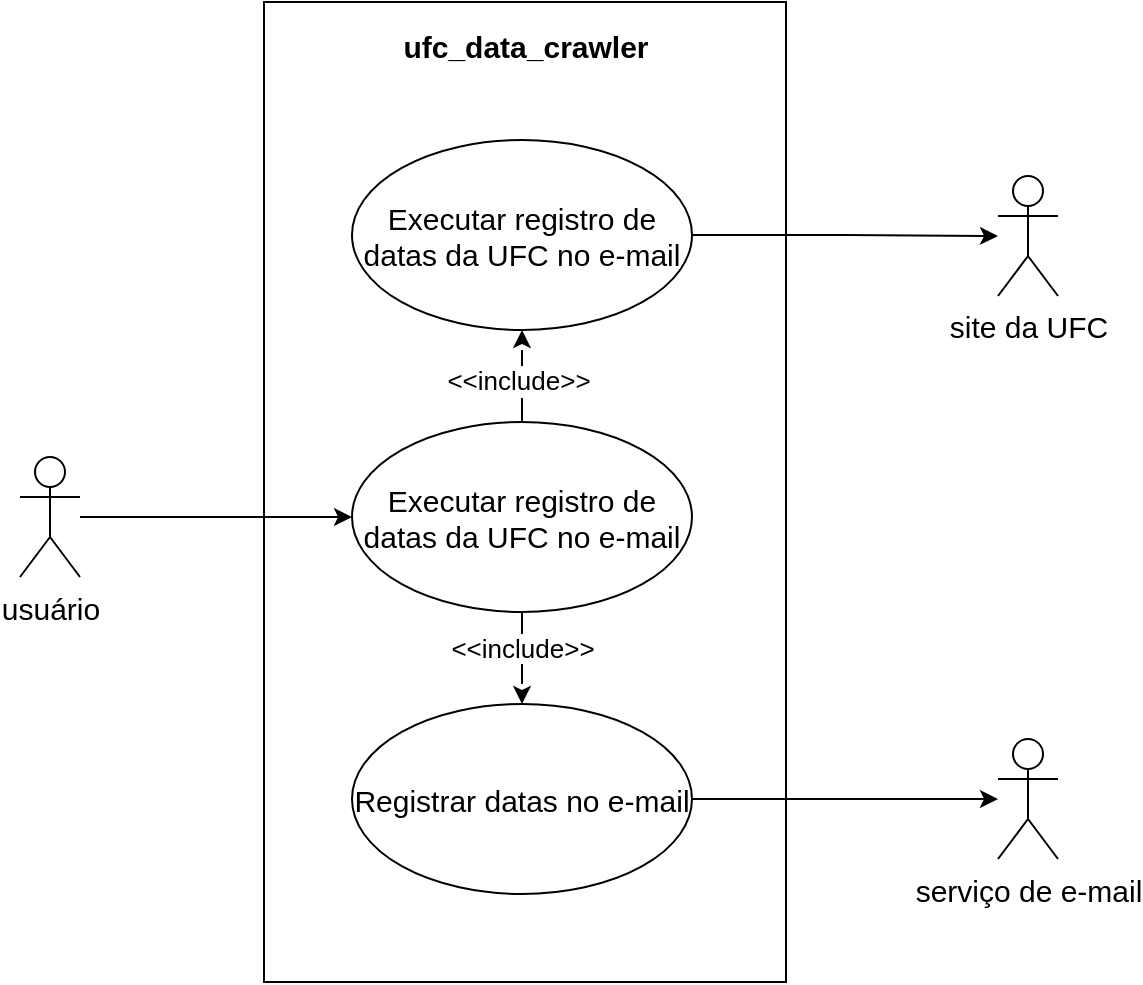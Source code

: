 <mxfile version="21.7.5" type="device">
  <diagram name="Página-1" id="PTi4OOtpOOI2t1gRGnpw">
    <mxGraphModel dx="476" dy="749" grid="0" gridSize="10" guides="1" tooltips="1" connect="1" arrows="1" fold="1" page="0" pageScale="1" pageWidth="827" pageHeight="1169" math="0" shadow="0">
      <root>
        <mxCell id="0" />
        <mxCell id="1" parent="0" />
        <mxCell id="RKo-ZpW2EVdhrHUmOvBE-2" value="" style="rounded=0;whiteSpace=wrap;html=1;" vertex="1" parent="1">
          <mxGeometry x="185" y="56" width="261" height="490" as="geometry" />
        </mxCell>
        <mxCell id="RKo-ZpW2EVdhrHUmOvBE-8" style="edgeStyle=orthogonalEdgeStyle;rounded=0;orthogonalLoop=1;jettySize=auto;html=1;entryX=0;entryY=0.5;entryDx=0;entryDy=0;" edge="1" parent="1" source="RKo-ZpW2EVdhrHUmOvBE-1" target="RKo-ZpW2EVdhrHUmOvBE-3">
          <mxGeometry relative="1" as="geometry" />
        </mxCell>
        <mxCell id="RKo-ZpW2EVdhrHUmOvBE-1" value="&lt;font style=&quot;font-size: 15px;&quot;&gt;usuário&lt;/font&gt;" style="shape=umlActor;verticalLabelPosition=bottom;verticalAlign=top;html=1;" vertex="1" parent="1">
          <mxGeometry x="63" y="283.5" width="30" height="60" as="geometry" />
        </mxCell>
        <mxCell id="RKo-ZpW2EVdhrHUmOvBE-5" value="" style="edgeStyle=orthogonalEdgeStyle;rounded=0;orthogonalLoop=1;jettySize=auto;html=1;dashed=1;dashPattern=12 12;" edge="1" parent="1" source="RKo-ZpW2EVdhrHUmOvBE-3" target="RKo-ZpW2EVdhrHUmOvBE-4">
          <mxGeometry relative="1" as="geometry" />
        </mxCell>
        <mxCell id="RKo-ZpW2EVdhrHUmOvBE-6" value="&lt;font style=&quot;font-size: 13px;&quot;&gt;&amp;lt;&amp;lt;include&amp;gt;&amp;gt;&lt;/font&gt;" style="edgeLabel;html=1;align=center;verticalAlign=middle;resizable=0;points=[];" vertex="1" connectable="0" parent="RKo-ZpW2EVdhrHUmOvBE-5">
          <mxGeometry x="-0.242" relative="1" as="geometry">
            <mxPoint as="offset" />
          </mxGeometry>
        </mxCell>
        <mxCell id="RKo-ZpW2EVdhrHUmOvBE-10" style="edgeStyle=orthogonalEdgeStyle;rounded=0;orthogonalLoop=1;jettySize=auto;html=1;entryX=0.5;entryY=1;entryDx=0;entryDy=0;dashed=1;dashPattern=12 12;" edge="1" parent="1" source="RKo-ZpW2EVdhrHUmOvBE-3" target="RKo-ZpW2EVdhrHUmOvBE-9">
          <mxGeometry relative="1" as="geometry" />
        </mxCell>
        <mxCell id="RKo-ZpW2EVdhrHUmOvBE-11" value="&lt;font style=&quot;font-size: 13px;&quot;&gt;&amp;lt;&amp;lt;include&amp;gt;&amp;gt;&lt;/font&gt;" style="edgeLabel;html=1;align=center;verticalAlign=middle;resizable=0;points=[];" vertex="1" connectable="0" parent="RKo-ZpW2EVdhrHUmOvBE-10">
          <mxGeometry x="-0.087" y="2" relative="1" as="geometry">
            <mxPoint as="offset" />
          </mxGeometry>
        </mxCell>
        <mxCell id="RKo-ZpW2EVdhrHUmOvBE-3" value="&lt;font style=&quot;font-size: 15px;&quot;&gt;Executar registro de datas da UFC no e-mail&lt;/font&gt;" style="ellipse;whiteSpace=wrap;html=1;" vertex="1" parent="1">
          <mxGeometry x="229" y="266" width="170" height="95" as="geometry" />
        </mxCell>
        <mxCell id="RKo-ZpW2EVdhrHUmOvBE-17" style="edgeStyle=orthogonalEdgeStyle;rounded=0;orthogonalLoop=1;jettySize=auto;html=1;" edge="1" parent="1" source="RKo-ZpW2EVdhrHUmOvBE-4" target="RKo-ZpW2EVdhrHUmOvBE-15">
          <mxGeometry relative="1" as="geometry" />
        </mxCell>
        <mxCell id="RKo-ZpW2EVdhrHUmOvBE-4" value="&lt;font style=&quot;font-size: 15px;&quot;&gt;Registrar datas no e-mail&lt;/font&gt;" style="ellipse;whiteSpace=wrap;html=1;" vertex="1" parent="1">
          <mxGeometry x="229" y="407" width="170" height="95" as="geometry" />
        </mxCell>
        <mxCell id="RKo-ZpW2EVdhrHUmOvBE-13" style="edgeStyle=orthogonalEdgeStyle;rounded=0;orthogonalLoop=1;jettySize=auto;html=1;" edge="1" parent="1" source="RKo-ZpW2EVdhrHUmOvBE-9" target="RKo-ZpW2EVdhrHUmOvBE-12">
          <mxGeometry relative="1" as="geometry" />
        </mxCell>
        <mxCell id="RKo-ZpW2EVdhrHUmOvBE-9" value="&lt;font style=&quot;font-size: 15px;&quot;&gt;Executar registro de datas da UFC no e-mail&lt;/font&gt;" style="ellipse;whiteSpace=wrap;html=1;" vertex="1" parent="1">
          <mxGeometry x="229" y="125" width="170" height="95" as="geometry" />
        </mxCell>
        <mxCell id="RKo-ZpW2EVdhrHUmOvBE-12" value="&lt;font style=&quot;font-size: 15px;&quot;&gt;site da UFC&lt;/font&gt;" style="shape=umlActor;verticalLabelPosition=bottom;verticalAlign=top;html=1;" vertex="1" parent="1">
          <mxGeometry x="552" y="143" width="30" height="60" as="geometry" />
        </mxCell>
        <mxCell id="RKo-ZpW2EVdhrHUmOvBE-15" value="&lt;font style=&quot;font-size: 15px;&quot;&gt;serviço de e-mail&lt;/font&gt;" style="shape=umlActor;verticalLabelPosition=bottom;verticalAlign=top;html=1;" vertex="1" parent="1">
          <mxGeometry x="552" y="424.5" width="30" height="60" as="geometry" />
        </mxCell>
        <mxCell id="RKo-ZpW2EVdhrHUmOvBE-19" value="&lt;font style=&quot;font-size: 15px;&quot;&gt;&lt;b&gt;ufc_data_crawler&lt;/b&gt;&lt;/font&gt;" style="text;html=1;strokeColor=none;fillColor=none;align=center;verticalAlign=middle;whiteSpace=wrap;rounded=0;" vertex="1" parent="1">
          <mxGeometry x="242.5" y="63" width="146" height="30" as="geometry" />
        </mxCell>
      </root>
    </mxGraphModel>
  </diagram>
</mxfile>
